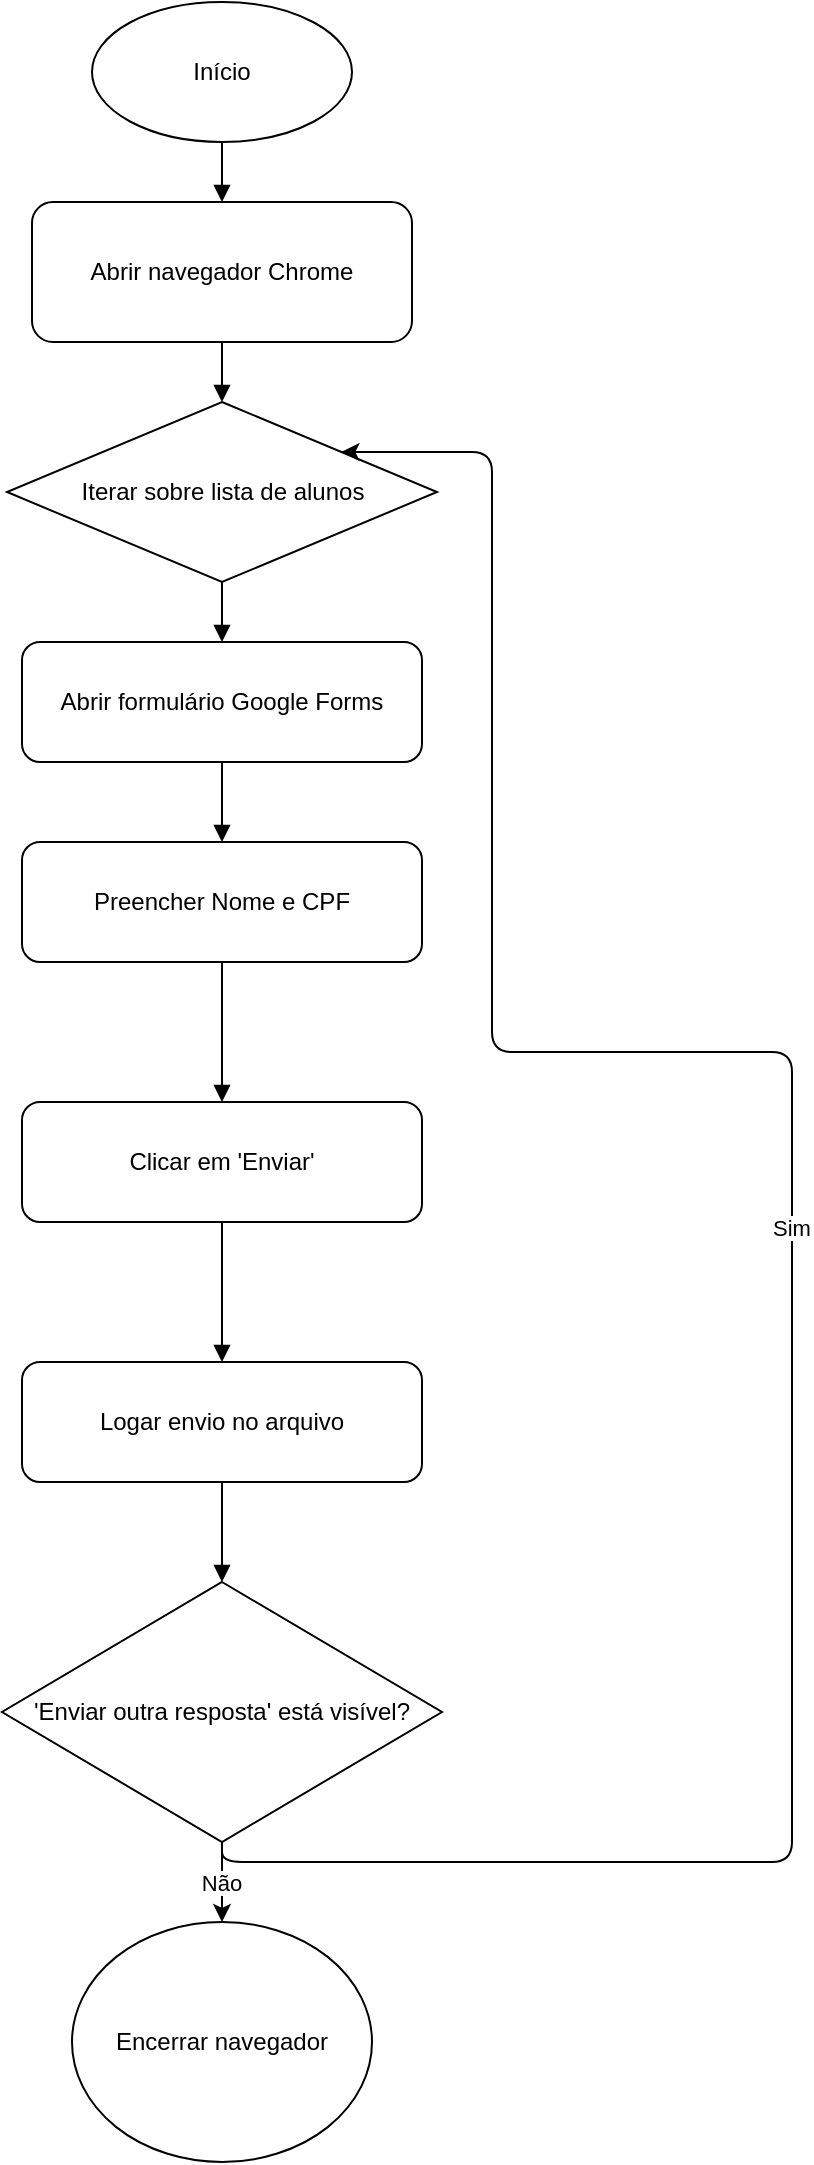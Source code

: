<mxfile version="28.0.7">
  <diagram name="Fluxo Selenium - Envio de Formulário" id="7JPyEq-06a9FSMKuuWUg">
    <mxGraphModel dx="1426" dy="743" grid="1" gridSize="10" guides="1" tooltips="1" connect="1" arrows="1" fold="1" page="1" pageScale="1" pageWidth="850" pageHeight="1100" math="0" shadow="0">
      <root>
        <mxCell id="0" />
        <mxCell id="1" parent="0" />
        <mxCell id="cdJP9bBCzoPtaXwSqZPH-1" value="Início" style="ellipse;whiteSpace=wrap;html=1;" vertex="1" parent="1">
          <mxGeometry x="130" y="10" width="130" height="70" as="geometry" />
        </mxCell>
        <mxCell id="cdJP9bBCzoPtaXwSqZPH-2" value="Abrir navegador Chrome" style="rounded=1;whiteSpace=wrap;html=1;" vertex="1" parent="1">
          <mxGeometry x="100" y="110" width="190" height="70" as="geometry" />
        </mxCell>
        <mxCell id="cdJP9bBCzoPtaXwSqZPH-3" value="Iterar sobre lista de alunos" style="rhombus;whiteSpace=wrap;html=1;" vertex="1" parent="1">
          <mxGeometry x="87.5" y="210" width="215" height="90" as="geometry" />
        </mxCell>
        <mxCell id="cdJP9bBCzoPtaXwSqZPH-4" value="Abrir formulário Google Forms" style="rounded=1;whiteSpace=wrap;html=1;" vertex="1" parent="1">
          <mxGeometry x="95" y="330" width="200" height="60" as="geometry" />
        </mxCell>
        <mxCell id="cdJP9bBCzoPtaXwSqZPH-5" value="Preencher Nome e CPF" style="rounded=1;whiteSpace=wrap;html=1;" vertex="1" parent="1">
          <mxGeometry x="95" y="430" width="200" height="60" as="geometry" />
        </mxCell>
        <mxCell id="cdJP9bBCzoPtaXwSqZPH-6" value="Clicar em &#39;Enviar&#39;" style="rounded=1;whiteSpace=wrap;html=1;" vertex="1" parent="1">
          <mxGeometry x="95" y="560" width="200" height="60" as="geometry" />
        </mxCell>
        <mxCell id="cdJP9bBCzoPtaXwSqZPH-7" value="Logar envio no arquivo" style="rounded=1;whiteSpace=wrap;html=1;" vertex="1" parent="1">
          <mxGeometry x="95" y="690" width="200" height="60" as="geometry" />
        </mxCell>
        <mxCell id="cdJP9bBCzoPtaXwSqZPH-8" value="&#39;Enviar outra resposta&#39; está visível?" style="rhombus;whiteSpace=wrap;html=1;" vertex="1" parent="1">
          <mxGeometry x="85" y="800" width="220" height="130" as="geometry" />
        </mxCell>
        <mxCell id="cdJP9bBCzoPtaXwSqZPH-9" value="Sim" style="edgeStyle=orthogonalEdgeStyle;exitX=0.5;exitY=1;" edge="1" parent="1" source="cdJP9bBCzoPtaXwSqZPH-8" target="cdJP9bBCzoPtaXwSqZPH-3">
          <mxGeometry relative="1" as="geometry">
            <Array as="points">
              <mxPoint x="195" y="940" />
              <mxPoint x="480" y="940" />
              <mxPoint x="480" y="535" />
              <mxPoint x="330" y="535" />
              <mxPoint x="330" y="235" />
            </Array>
          </mxGeometry>
        </mxCell>
        <mxCell id="cdJP9bBCzoPtaXwSqZPH-10" value="Não" style="edgeStyle=orthogonalEdgeStyle;exitX=0.5;exitY=1;" edge="1" parent="1" source="cdJP9bBCzoPtaXwSqZPH-8" target="cdJP9bBCzoPtaXwSqZPH-11">
          <mxGeometry relative="1" as="geometry" />
        </mxCell>
        <mxCell id="cdJP9bBCzoPtaXwSqZPH-11" value="Encerrar navegador" style="ellipse;whiteSpace=wrap;html=1;" vertex="1" parent="1">
          <mxGeometry x="120" y="970" width="150" height="120" as="geometry" />
        </mxCell>
        <mxCell id="cdJP9bBCzoPtaXwSqZPH-12" style="endArrow=block;" edge="1" parent="1" source="cdJP9bBCzoPtaXwSqZPH-1" target="cdJP9bBCzoPtaXwSqZPH-2">
          <mxGeometry relative="1" as="geometry" />
        </mxCell>
        <mxCell id="cdJP9bBCzoPtaXwSqZPH-13" style="endArrow=block;" edge="1" parent="1" source="cdJP9bBCzoPtaXwSqZPH-2" target="cdJP9bBCzoPtaXwSqZPH-3">
          <mxGeometry relative="1" as="geometry" />
        </mxCell>
        <mxCell id="cdJP9bBCzoPtaXwSqZPH-14" style="endArrow=block;" edge="1" parent="1" source="cdJP9bBCzoPtaXwSqZPH-3" target="cdJP9bBCzoPtaXwSqZPH-4">
          <mxGeometry relative="1" as="geometry" />
        </mxCell>
        <mxCell id="cdJP9bBCzoPtaXwSqZPH-15" style="endArrow=block;" edge="1" parent="1" source="cdJP9bBCzoPtaXwSqZPH-4" target="cdJP9bBCzoPtaXwSqZPH-5">
          <mxGeometry relative="1" as="geometry" />
        </mxCell>
        <mxCell id="cdJP9bBCzoPtaXwSqZPH-16" style="endArrow=block;" edge="1" parent="1" source="cdJP9bBCzoPtaXwSqZPH-5" target="cdJP9bBCzoPtaXwSqZPH-6">
          <mxGeometry relative="1" as="geometry" />
        </mxCell>
        <mxCell id="cdJP9bBCzoPtaXwSqZPH-17" style="endArrow=block;" edge="1" parent="1" source="cdJP9bBCzoPtaXwSqZPH-6" target="cdJP9bBCzoPtaXwSqZPH-7">
          <mxGeometry relative="1" as="geometry" />
        </mxCell>
        <mxCell id="cdJP9bBCzoPtaXwSqZPH-18" style="endArrow=block;" edge="1" parent="1" source="cdJP9bBCzoPtaXwSqZPH-7" target="cdJP9bBCzoPtaXwSqZPH-8">
          <mxGeometry relative="1" as="geometry" />
        </mxCell>
      </root>
    </mxGraphModel>
  </diagram>
</mxfile>

